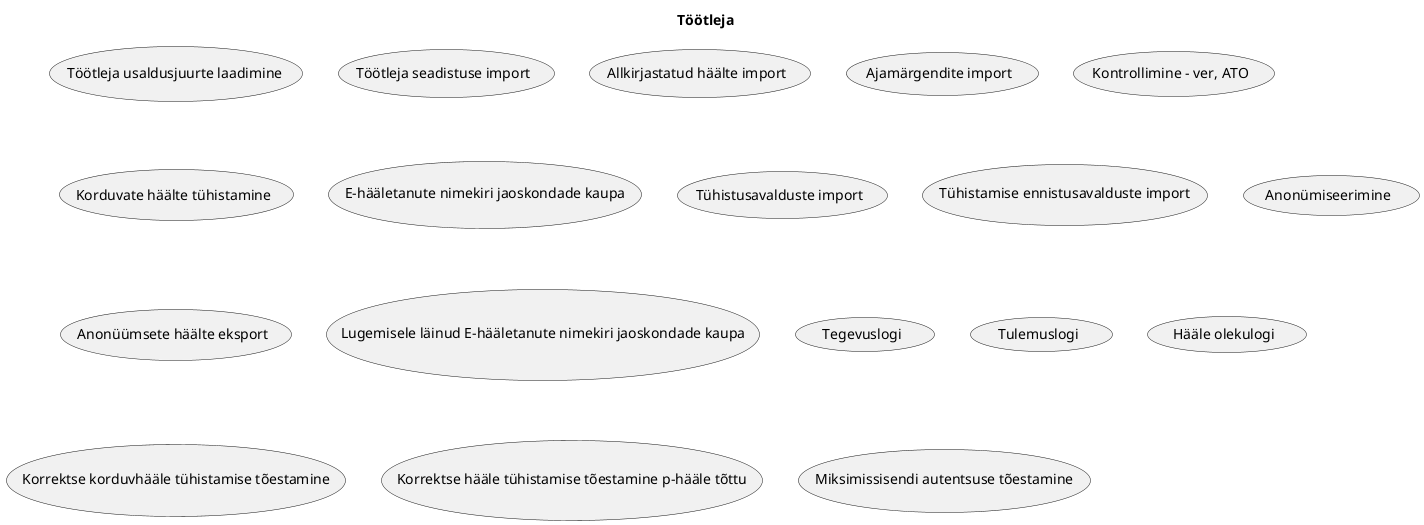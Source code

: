
@startuml

title "Töötleja"

usecase (Töötleja usaldusjuurte laadimine)
usecase (Töötleja seadistuse import)
usecase (Allkirjastatud häälte import)
usecase (Ajamärgendite import)
usecase (Kontrollimine - ver, ATO)
usecase (Korduvate häälte tühistamine)
usecase (E-hääletanute nimekiri jaoskondade kaupa)
usecase (Tühistusavalduste import)
usecase (Tühistamise ennistusavalduste import)
usecase (Anonümiseerimine)
usecase (Anonüümsete häälte eksport)
usecase (Lugemisele läinud E-hääletanute nimekiri jaoskondade kaupa)
usecase (Tegevuslogi)
usecase (Tulemuslogi)
usecase (Hääle olekulogi)

usecase (Korrektse korduvhääle tühistamise tõestamine)
usecase (Korrektse hääle tühistamise tõestamine p-hääle tõttu)
usecase (Miksimissisendi autentsuse tõestamine)

@enduml
